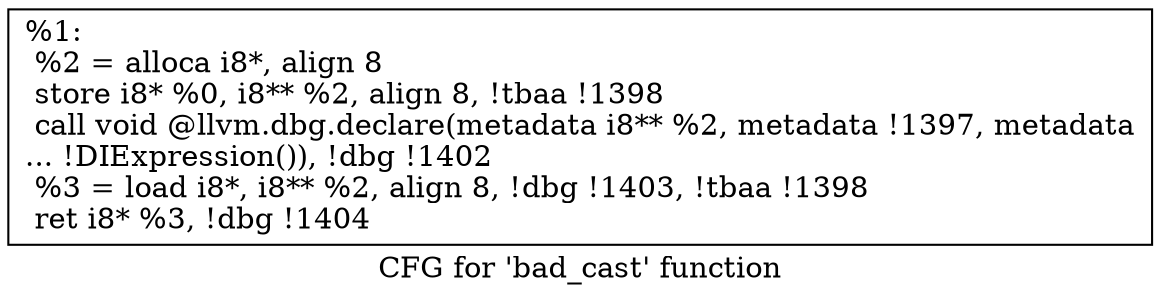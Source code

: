 digraph "CFG for 'bad_cast' function" {
	label="CFG for 'bad_cast' function";

	Node0x10390c0 [shape=record,label="{%1:\l  %2 = alloca i8*, align 8\l  store i8* %0, i8** %2, align 8, !tbaa !1398\l  call void @llvm.dbg.declare(metadata i8** %2, metadata !1397, metadata\l... !DIExpression()), !dbg !1402\l  %3 = load i8*, i8** %2, align 8, !dbg !1403, !tbaa !1398\l  ret i8* %3, !dbg !1404\l}"];
}
